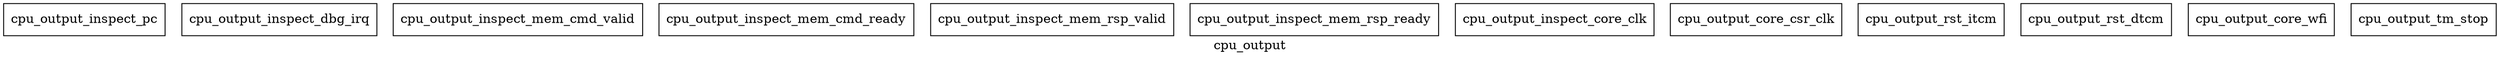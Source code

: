 digraph cluster_cpu_output {
    label = "cpu_output";
    cpu_output_inspect_pc  [ shape=box, label="cpu_output_inspect_pc", color="black", fontcolor="black" ];
    cpu_output_inspect_dbg_irq  [ shape=box, label="cpu_output_inspect_dbg_irq", color="black", fontcolor="black" ];
    cpu_output_inspect_mem_cmd_valid  [ shape=box, label="cpu_output_inspect_mem_cmd_valid", color="black", fontcolor="black" ];
    cpu_output_inspect_mem_cmd_ready  [ shape=box, label="cpu_output_inspect_mem_cmd_ready", color="black", fontcolor="black" ];
    cpu_output_inspect_mem_rsp_valid  [ shape=box, label="cpu_output_inspect_mem_rsp_valid", color="black", fontcolor="black" ];
    cpu_output_inspect_mem_rsp_ready  [ shape=box, label="cpu_output_inspect_mem_rsp_ready", color="black", fontcolor="black" ];
    cpu_output_inspect_core_clk  [ shape=box, label="cpu_output_inspect_core_clk", color="black", fontcolor="black" ];
    cpu_output_core_csr_clk  [ shape=box, label="cpu_output_core_csr_clk", color="black", fontcolor="black" ];
    cpu_output_rst_itcm  [ shape=box, label="cpu_output_rst_itcm", color="black", fontcolor="black" ];
    cpu_output_rst_dtcm  [ shape=box, label="cpu_output_rst_dtcm", color="black", fontcolor="black" ];
    cpu_output_core_wfi  [ shape=box, label="cpu_output_core_wfi", color="black", fontcolor="black" ];
    cpu_output_tm_stop  [ shape=box, label="cpu_output_tm_stop", color="black", fontcolor="black" ];
}